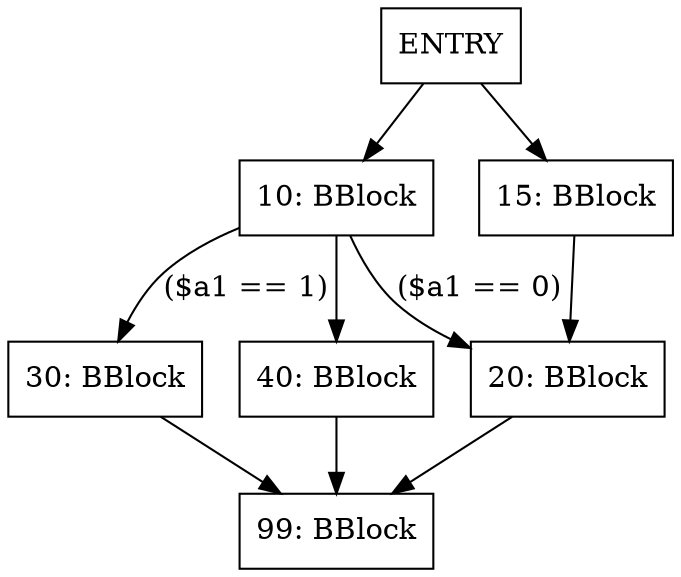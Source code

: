 digraph G {
node [shape=box]
"ENTRY" -> "10"
"ENTRY" -> "15"
"10" [label="10: BBlock"]
"15" [label="15: BBlock"]
"20" [label="20: BBlock"]
"30" [label="30: BBlock"]
"40" [label="40: BBlock"]
"99" [label="99: BBlock"]
"10" -> "20" [label="($a1 == 0)"]
"10" -> "30" [label="($a1 == 1)"]
"10" -> "40"
"15" -> "20"
"20" -> "99"
"30" -> "99"
"40" -> "99"
}
